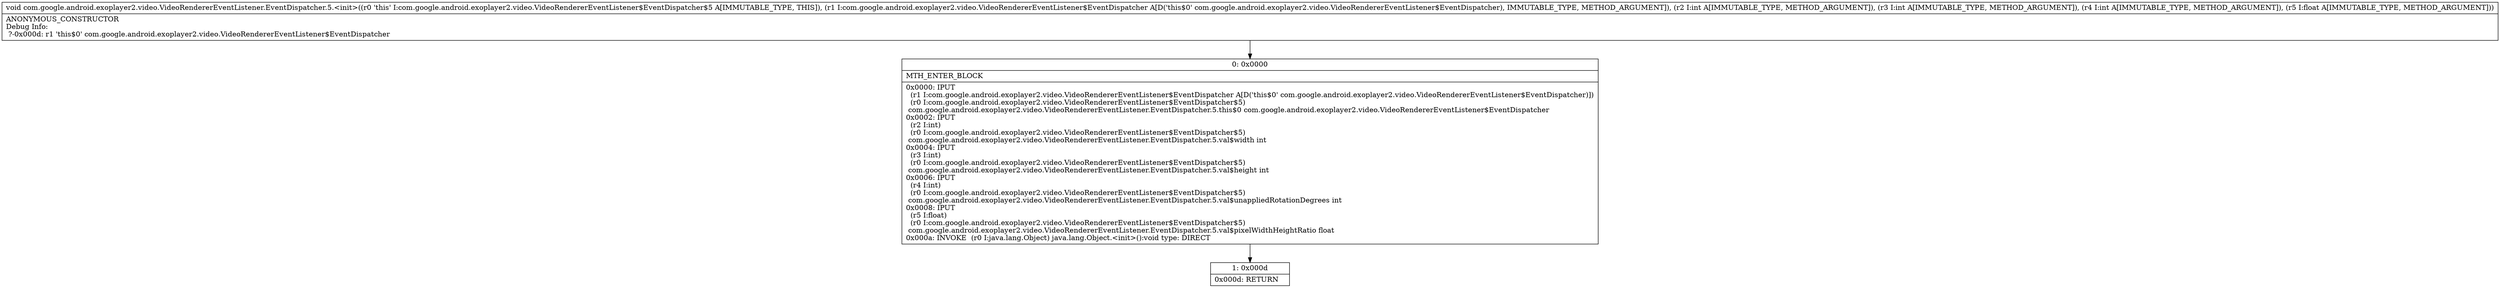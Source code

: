 digraph "CFG forcom.google.android.exoplayer2.video.VideoRendererEventListener.EventDispatcher.5.\<init\>(Lcom\/google\/android\/exoplayer2\/video\/VideoRendererEventListener$EventDispatcher;IIIF)V" {
Node_0 [shape=record,label="{0\:\ 0x0000|MTH_ENTER_BLOCK\l|0x0000: IPUT  \l  (r1 I:com.google.android.exoplayer2.video.VideoRendererEventListener$EventDispatcher A[D('this$0' com.google.android.exoplayer2.video.VideoRendererEventListener$EventDispatcher)])\l  (r0 I:com.google.android.exoplayer2.video.VideoRendererEventListener$EventDispatcher$5)\l com.google.android.exoplayer2.video.VideoRendererEventListener.EventDispatcher.5.this$0 com.google.android.exoplayer2.video.VideoRendererEventListener$EventDispatcher \l0x0002: IPUT  \l  (r2 I:int)\l  (r0 I:com.google.android.exoplayer2.video.VideoRendererEventListener$EventDispatcher$5)\l com.google.android.exoplayer2.video.VideoRendererEventListener.EventDispatcher.5.val$width int \l0x0004: IPUT  \l  (r3 I:int)\l  (r0 I:com.google.android.exoplayer2.video.VideoRendererEventListener$EventDispatcher$5)\l com.google.android.exoplayer2.video.VideoRendererEventListener.EventDispatcher.5.val$height int \l0x0006: IPUT  \l  (r4 I:int)\l  (r0 I:com.google.android.exoplayer2.video.VideoRendererEventListener$EventDispatcher$5)\l com.google.android.exoplayer2.video.VideoRendererEventListener.EventDispatcher.5.val$unappliedRotationDegrees int \l0x0008: IPUT  \l  (r5 I:float)\l  (r0 I:com.google.android.exoplayer2.video.VideoRendererEventListener$EventDispatcher$5)\l com.google.android.exoplayer2.video.VideoRendererEventListener.EventDispatcher.5.val$pixelWidthHeightRatio float \l0x000a: INVOKE  (r0 I:java.lang.Object) java.lang.Object.\<init\>():void type: DIRECT \l}"];
Node_1 [shape=record,label="{1\:\ 0x000d|0x000d: RETURN   \l}"];
MethodNode[shape=record,label="{void com.google.android.exoplayer2.video.VideoRendererEventListener.EventDispatcher.5.\<init\>((r0 'this' I:com.google.android.exoplayer2.video.VideoRendererEventListener$EventDispatcher$5 A[IMMUTABLE_TYPE, THIS]), (r1 I:com.google.android.exoplayer2.video.VideoRendererEventListener$EventDispatcher A[D('this$0' com.google.android.exoplayer2.video.VideoRendererEventListener$EventDispatcher), IMMUTABLE_TYPE, METHOD_ARGUMENT]), (r2 I:int A[IMMUTABLE_TYPE, METHOD_ARGUMENT]), (r3 I:int A[IMMUTABLE_TYPE, METHOD_ARGUMENT]), (r4 I:int A[IMMUTABLE_TYPE, METHOD_ARGUMENT]), (r5 I:float A[IMMUTABLE_TYPE, METHOD_ARGUMENT]))  | ANONYMOUS_CONSTRUCTOR\lDebug Info:\l  ?\-0x000d: r1 'this$0' com.google.android.exoplayer2.video.VideoRendererEventListener$EventDispatcher\l}"];
MethodNode -> Node_0;
Node_0 -> Node_1;
}

